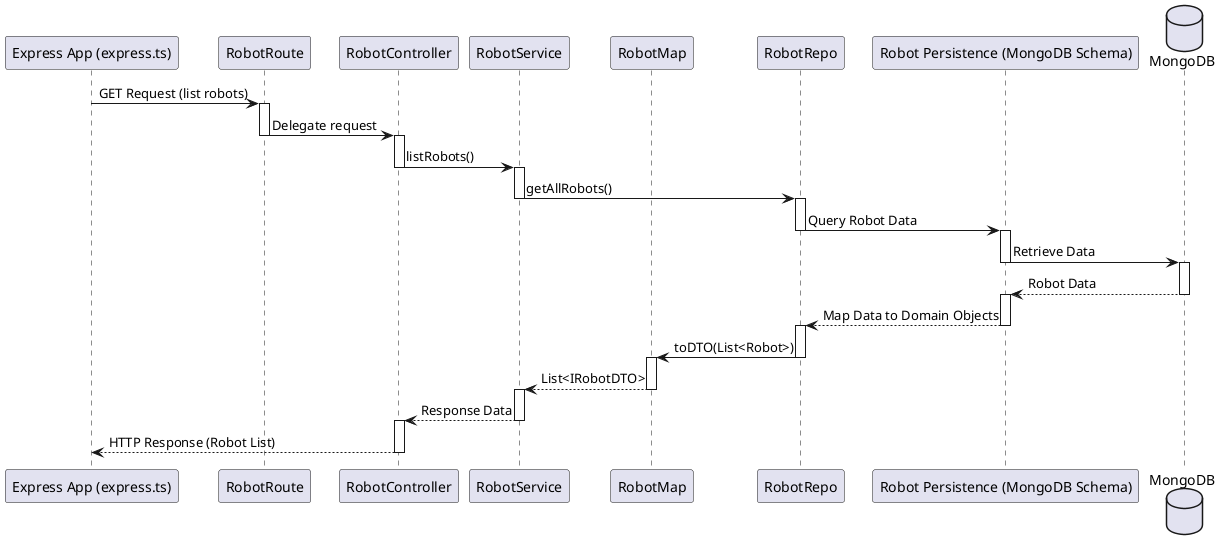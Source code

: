 @startuml

participant "Express App (express.ts)" as expressApp
participant "RobotRoute" as route
participant "RobotController" as controller
participant "RobotService" as service
participant "RobotMap" as mapper
participant "RobotRepo" as repo
participant "Robot Persistence (MongoDB Schema)" as persistence
database "MongoDB" as db

expressApp -> route : GET Request (list robots)
activate route

route -> controller : Delegate request
deactivate route
activate controller



controller -> service : listRobots()
deactivate controller
activate service

service -> repo : getAllRobots()
deactivate service
activate repo

repo -> persistence : Query Robot Data
deactivate repo
activate persistence

persistence -> db : Retrieve Data
deactivate persistence
activate db

db --> persistence : Robot Data
deactivate db
activate persistence

persistence --> repo : Map Data to Domain Objects
deactivate persistence
activate repo

repo -> mapper : toDTO(List<Robot>)
deactivate repo
activate mapper

mapper --> service : List<IRobotDTO>
deactivate mapper
activate service

service --> controller : Response Data
deactivate service
activate controller
controller --> expressApp : HTTP Response (Robot List)
deactivate controller

@enduml
